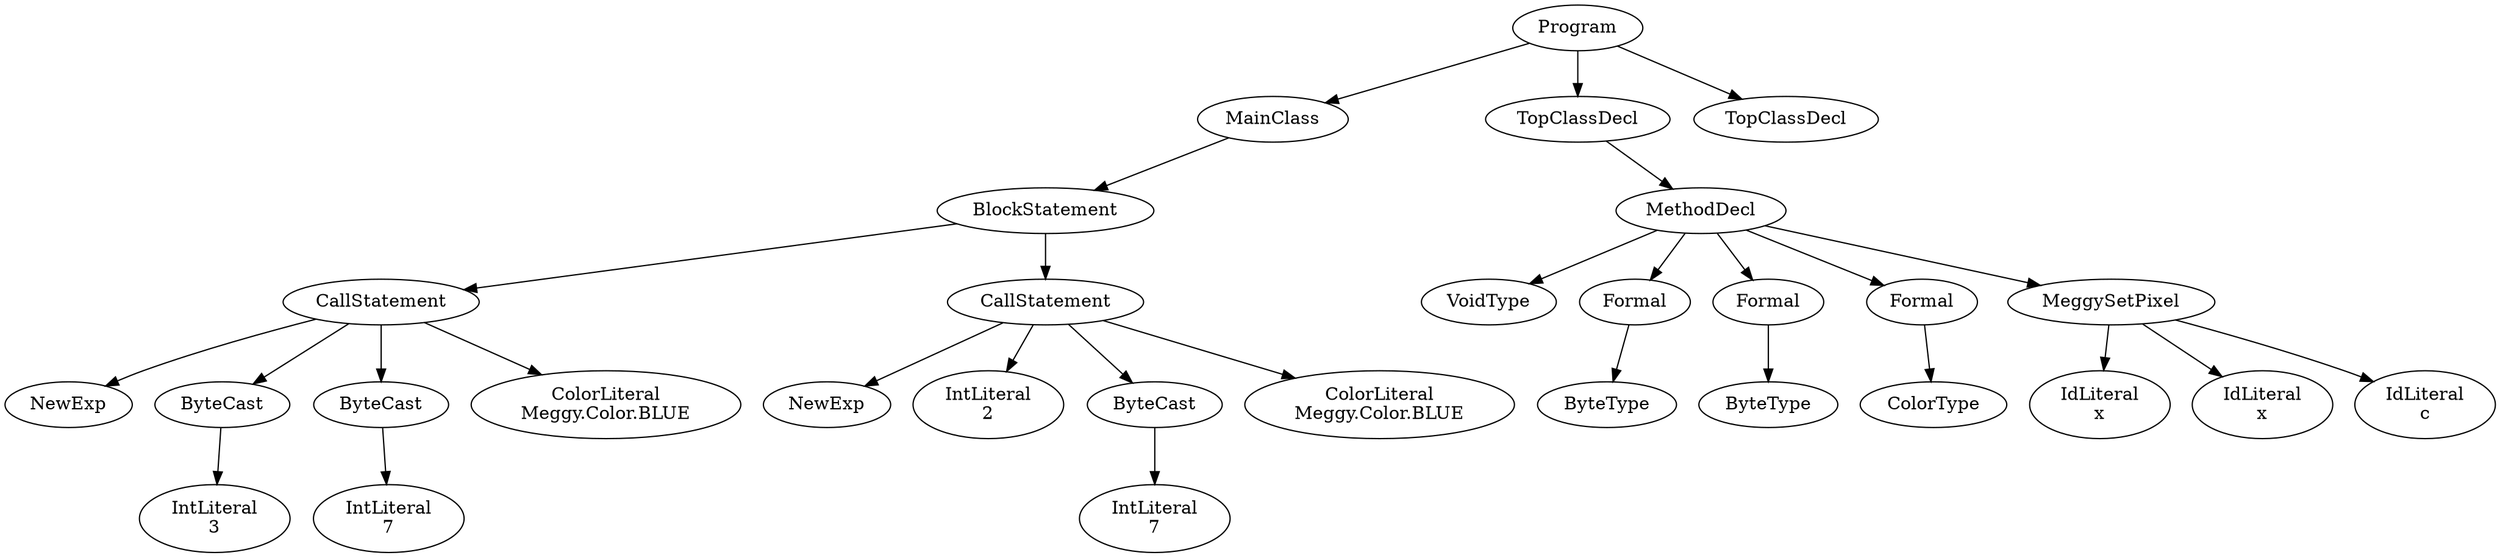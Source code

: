 digraph ASTGraph {
0 [ label="Program" ];
1 [ label="MainClass" ];
0 -> 1
2 [ label="BlockStatement" ];
1 -> 2
3 [ label="CallStatement" ];
2 -> 3
4 [ label="NewExp" ];
3 -> 4
5 [ label="ByteCast" ];
3 -> 5
6 [ label="IntLiteral\n3" ];
5 -> 6
7 [ label="ByteCast" ];
3 -> 7
8 [ label="IntLiteral\n7" ];
7 -> 8
9 [ label="ColorLiteral\nMeggy.Color.BLUE" ];
3 -> 9
10 [ label="CallStatement" ];
2 -> 10
11 [ label="NewExp" ];
10 -> 11
12 [ label="IntLiteral\n2" ];
10 -> 12
13 [ label="ByteCast" ];
10 -> 13
14 [ label="IntLiteral\n7" ];
13 -> 14
15 [ label="ColorLiteral\nMeggy.Color.BLUE" ];
10 -> 15
16 [ label="TopClassDecl" ];
0 -> 16
17 [ label="MethodDecl" ];
16 -> 17
18 [ label="VoidType" ];
17 -> 18
19 [ label="Formal" ];
17 -> 19
20 [ label="ByteType" ];
19 -> 20
21 [ label="Formal" ];
17 -> 21
22 [ label="ByteType" ];
21 -> 22
23 [ label="Formal" ];
17 -> 23
24 [ label="ColorType" ];
23 -> 24
25 [ label="MeggySetPixel" ];
17 -> 25
26 [ label="IdLiteral\nx" ];
25 -> 26
27 [ label="IdLiteral\nx" ];
25 -> 27
28 [ label="IdLiteral\nc" ];
25 -> 28
29 [ label="TopClassDecl" ];
0 -> 29
}
